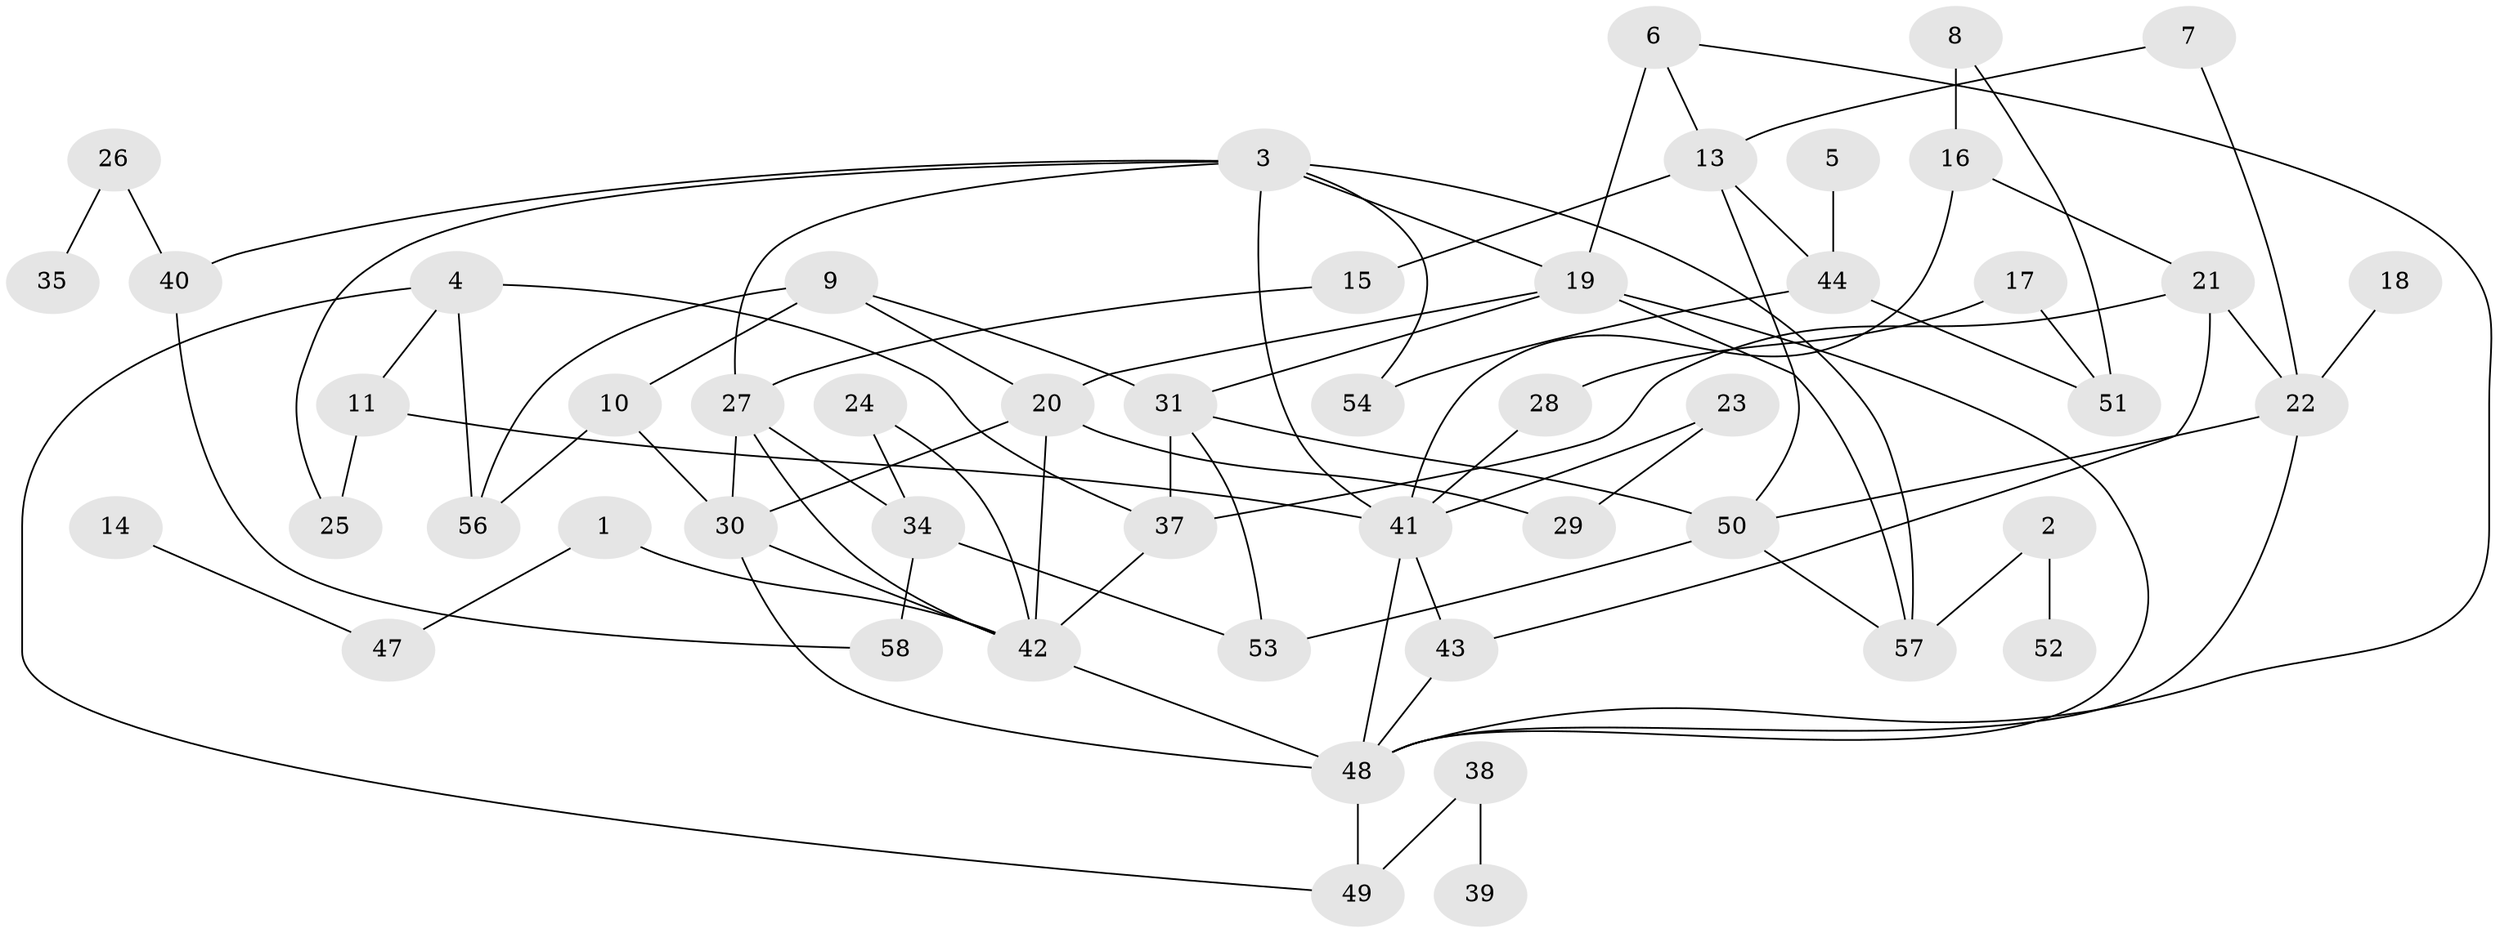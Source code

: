 // original degree distribution, {2: 0.28448275862068967, 1: 0.1724137931034483, 5: 0.05172413793103448, 4: 0.16379310344827586, 3: 0.2413793103448276, 0: 0.0603448275862069, 6: 0.008620689655172414, 7: 0.017241379310344827}
// Generated by graph-tools (version 1.1) at 2025/33/03/09/25 02:33:22]
// undirected, 51 vertices, 83 edges
graph export_dot {
graph [start="1"]
  node [color=gray90,style=filled];
  1;
  2;
  3;
  4;
  5;
  6;
  7;
  8;
  9;
  10;
  11;
  13;
  14;
  15;
  16;
  17;
  18;
  19;
  20;
  21;
  22;
  23;
  24;
  25;
  26;
  27;
  28;
  29;
  30;
  31;
  34;
  35;
  37;
  38;
  39;
  40;
  41;
  42;
  43;
  44;
  47;
  48;
  49;
  50;
  51;
  52;
  53;
  54;
  56;
  57;
  58;
  1 -- 42 [weight=1.0];
  1 -- 47 [weight=1.0];
  2 -- 52 [weight=1.0];
  2 -- 57 [weight=1.0];
  3 -- 19 [weight=1.0];
  3 -- 25 [weight=1.0];
  3 -- 27 [weight=1.0];
  3 -- 40 [weight=1.0];
  3 -- 41 [weight=1.0];
  3 -- 54 [weight=1.0];
  3 -- 57 [weight=1.0];
  4 -- 11 [weight=1.0];
  4 -- 37 [weight=1.0];
  4 -- 49 [weight=1.0];
  4 -- 56 [weight=2.0];
  5 -- 44 [weight=1.0];
  6 -- 13 [weight=1.0];
  6 -- 19 [weight=2.0];
  6 -- 48 [weight=1.0];
  7 -- 13 [weight=1.0];
  7 -- 22 [weight=1.0];
  8 -- 16 [weight=2.0];
  8 -- 51 [weight=1.0];
  9 -- 10 [weight=2.0];
  9 -- 20 [weight=1.0];
  9 -- 31 [weight=1.0];
  9 -- 56 [weight=1.0];
  10 -- 30 [weight=1.0];
  10 -- 56 [weight=1.0];
  11 -- 25 [weight=1.0];
  11 -- 41 [weight=2.0];
  13 -- 15 [weight=1.0];
  13 -- 44 [weight=1.0];
  13 -- 50 [weight=1.0];
  14 -- 47 [weight=1.0];
  15 -- 27 [weight=1.0];
  16 -- 21 [weight=1.0];
  16 -- 41 [weight=1.0];
  17 -- 28 [weight=1.0];
  17 -- 51 [weight=1.0];
  18 -- 22 [weight=1.0];
  19 -- 20 [weight=1.0];
  19 -- 31 [weight=1.0];
  19 -- 48 [weight=1.0];
  19 -- 57 [weight=1.0];
  20 -- 29 [weight=1.0];
  20 -- 30 [weight=1.0];
  20 -- 42 [weight=1.0];
  21 -- 22 [weight=1.0];
  21 -- 37 [weight=2.0];
  21 -- 43 [weight=1.0];
  22 -- 48 [weight=1.0];
  22 -- 50 [weight=1.0];
  23 -- 29 [weight=1.0];
  23 -- 41 [weight=1.0];
  24 -- 34 [weight=1.0];
  24 -- 42 [weight=1.0];
  26 -- 35 [weight=1.0];
  26 -- 40 [weight=1.0];
  27 -- 30 [weight=3.0];
  27 -- 34 [weight=1.0];
  27 -- 42 [weight=1.0];
  28 -- 41 [weight=1.0];
  30 -- 42 [weight=1.0];
  30 -- 48 [weight=1.0];
  31 -- 37 [weight=1.0];
  31 -- 50 [weight=1.0];
  31 -- 53 [weight=1.0];
  34 -- 53 [weight=1.0];
  34 -- 58 [weight=1.0];
  37 -- 42 [weight=1.0];
  38 -- 39 [weight=1.0];
  38 -- 49 [weight=1.0];
  40 -- 58 [weight=1.0];
  41 -- 43 [weight=1.0];
  41 -- 48 [weight=1.0];
  42 -- 48 [weight=2.0];
  43 -- 48 [weight=1.0];
  44 -- 51 [weight=1.0];
  44 -- 54 [weight=1.0];
  48 -- 49 [weight=1.0];
  50 -- 53 [weight=1.0];
  50 -- 57 [weight=1.0];
}
